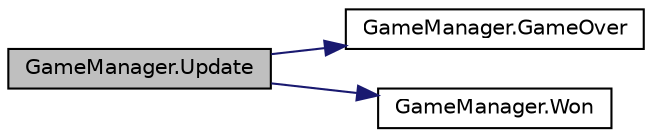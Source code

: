 digraph "GameManager.Update"
{
 // LATEX_PDF_SIZE
  edge [fontname="Helvetica",fontsize="10",labelfontname="Helvetica",labelfontsize="10"];
  node [fontname="Helvetica",fontsize="10",shape=record];
  rankdir="LR";
  Node1 [label="GameManager.Update",height=0.2,width=0.4,color="black", fillcolor="grey75", style="filled", fontcolor="black",tooltip="Функция проверки на окончание игры"];
  Node1 -> Node2 [color="midnightblue",fontsize="10",style="solid"];
  Node2 [label="GameManager.GameOver",height=0.2,width=0.4,color="black", fillcolor="white", style="filled",URL="$class_game_manager.html#a8d69157cb6b97eabeff2374d8e9adeaf",tooltip="Функция окончания игры при проигрыше"];
  Node1 -> Node3 [color="midnightblue",fontsize="10",style="solid"];
  Node3 [label="GameManager.Won",height=0.2,width=0.4,color="black", fillcolor="white", style="filled",URL="$class_game_manager.html#ae9c6ba059e06645f2d714ed8320e548a",tooltip="Функция окончания игры при выйгрыше"];
}
